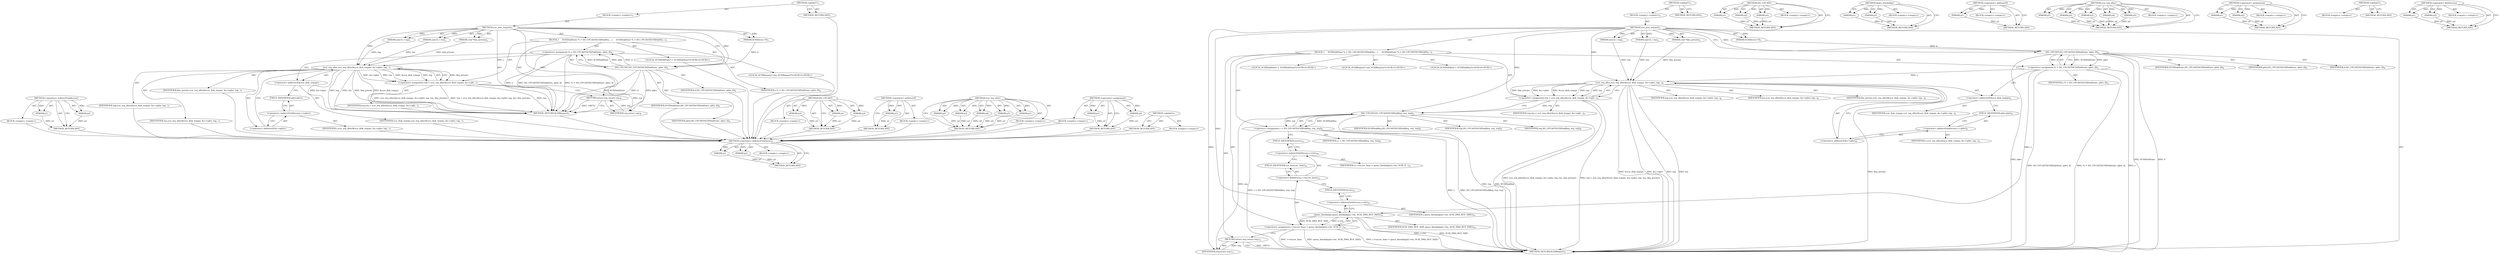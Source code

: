digraph "&lt;global&gt;" {
vulnerable_106 [label=<(METHOD,&lt;operator&gt;.indirectFieldAccess)>];
vulnerable_107 [label=<(PARAM,p1)>];
vulnerable_108 [label=<(PARAM,p2)>];
vulnerable_109 [label=<(BLOCK,&lt;empty&gt;,&lt;empty&gt;)>];
vulnerable_110 [label=<(METHOD_RETURN,ANY)>];
vulnerable_6 [label=<(METHOD,&lt;global&gt;)<SUB>1</SUB>>];
vulnerable_7 [label=<(BLOCK,&lt;empty&gt;,&lt;empty&gt;)<SUB>1</SUB>>];
vulnerable_8 [label=<(METHOD,scsi_new_request)<SUB>1</SUB>>];
vulnerable_9 [label=<(PARAM,SCSIDevice *d)<SUB>1</SUB>>];
vulnerable_10 [label=<(PARAM,uint32_t tag)<SUB>1</SUB>>];
vulnerable_11 [label=<(PARAM,uint32_t lun)<SUB>2</SUB>>];
vulnerable_12 [label=<(PARAM,void *hba_private)<SUB>2</SUB>>];
vulnerable_13 [label=<(BLOCK,{
     SCSIDiskState *s = DO_UPCAST(SCSIDiskSta...,{
     SCSIDiskState *s = DO_UPCAST(SCSIDiskSta...)<SUB>3</SUB>>];
vulnerable_14 [label="<(LOCAL,SCSIDiskState* s: SCSIDiskState*)<SUB>4</SUB>>"];
vulnerable_15 [label=<(&lt;operator&gt;.assignment,*s = DO_UPCAST(SCSIDiskState, qdev, d))<SUB>4</SUB>>];
vulnerable_16 [label=<(IDENTIFIER,s,*s = DO_UPCAST(SCSIDiskState, qdev, d))<SUB>4</SUB>>];
vulnerable_17 [label=<(DO_UPCAST,DO_UPCAST(SCSIDiskState, qdev, d))<SUB>4</SUB>>];
vulnerable_18 [label=<(IDENTIFIER,SCSIDiskState,DO_UPCAST(SCSIDiskState, qdev, d))<SUB>4</SUB>>];
vulnerable_19 [label=<(IDENTIFIER,qdev,DO_UPCAST(SCSIDiskState, qdev, d))<SUB>4</SUB>>];
vulnerable_20 [label=<(IDENTIFIER,d,DO_UPCAST(SCSIDiskState, qdev, d))<SUB>4</SUB>>];
vulnerable_21 [label="<(LOCAL,SCSIRequest* req: SCSIRequest*)<SUB>5</SUB>>"];
vulnerable_22 [label="<(LOCAL,SCSIDiskReq* r: SCSIDiskReq*)<SUB>6</SUB>>"];
vulnerable_23 [label=<(&lt;operator&gt;.assignment,req = scsi_req_alloc(&amp;scsi_disk_reqops, &amp;s-&gt;qde...)<SUB>8</SUB>>];
vulnerable_24 [label=<(IDENTIFIER,req,req = scsi_req_alloc(&amp;scsi_disk_reqops, &amp;s-&gt;qde...)<SUB>8</SUB>>];
vulnerable_25 [label=<(scsi_req_alloc,scsi_req_alloc(&amp;scsi_disk_reqops, &amp;s-&gt;qdev, tag...)<SUB>8</SUB>>];
vulnerable_26 [label=<(&lt;operator&gt;.addressOf,&amp;scsi_disk_reqops)<SUB>8</SUB>>];
vulnerable_27 [label=<(IDENTIFIER,scsi_disk_reqops,scsi_req_alloc(&amp;scsi_disk_reqops, &amp;s-&gt;qdev, tag...)<SUB>8</SUB>>];
vulnerable_28 [label=<(&lt;operator&gt;.addressOf,&amp;s-&gt;qdev)<SUB>8</SUB>>];
vulnerable_29 [label=<(&lt;operator&gt;.indirectFieldAccess,s-&gt;qdev)<SUB>8</SUB>>];
vulnerable_30 [label=<(IDENTIFIER,s,scsi_req_alloc(&amp;scsi_disk_reqops, &amp;s-&gt;qdev, tag...)<SUB>8</SUB>>];
vulnerable_31 [label=<(FIELD_IDENTIFIER,qdev,qdev)<SUB>8</SUB>>];
vulnerable_32 [label=<(IDENTIFIER,tag,scsi_req_alloc(&amp;scsi_disk_reqops, &amp;s-&gt;qdev, tag...)<SUB>8</SUB>>];
vulnerable_33 [label=<(IDENTIFIER,lun,scsi_req_alloc(&amp;scsi_disk_reqops, &amp;s-&gt;qdev, tag...)<SUB>8</SUB>>];
vulnerable_34 [label=<(IDENTIFIER,hba_private,scsi_req_alloc(&amp;scsi_disk_reqops, &amp;s-&gt;qdev, tag...)<SUB>8</SUB>>];
vulnerable_35 [label=<(&lt;operator&gt;.assignment,r = DO_UPCAST(SCSIDiskReq, req, req))<SUB>9</SUB>>];
vulnerable_36 [label=<(IDENTIFIER,r,r = DO_UPCAST(SCSIDiskReq, req, req))<SUB>9</SUB>>];
vulnerable_37 [label=<(DO_UPCAST,DO_UPCAST(SCSIDiskReq, req, req))<SUB>9</SUB>>];
vulnerable_38 [label=<(IDENTIFIER,SCSIDiskReq,DO_UPCAST(SCSIDiskReq, req, req))<SUB>9</SUB>>];
vulnerable_39 [label=<(IDENTIFIER,req,DO_UPCAST(SCSIDiskReq, req, req))<SUB>9</SUB>>];
vulnerable_40 [label=<(IDENTIFIER,req,DO_UPCAST(SCSIDiskReq, req, req))<SUB>9</SUB>>];
vulnerable_41 [label=<(&lt;operator&gt;.assignment,r-&gt;iov.iov_base = qemu_blockalign(s-&gt;bs, SCSI_D...)<SUB>10</SUB>>];
vulnerable_42 [label=<(&lt;operator&gt;.fieldAccess,r-&gt;iov.iov_base)<SUB>10</SUB>>];
vulnerable_43 [label=<(&lt;operator&gt;.indirectFieldAccess,r-&gt;iov)<SUB>10</SUB>>];
vulnerable_44 [label=<(IDENTIFIER,r,r-&gt;iov.iov_base = qemu_blockalign(s-&gt;bs, SCSI_D...)<SUB>10</SUB>>];
vulnerable_45 [label=<(FIELD_IDENTIFIER,iov,iov)<SUB>10</SUB>>];
vulnerable_46 [label=<(FIELD_IDENTIFIER,iov_base,iov_base)<SUB>10</SUB>>];
vulnerable_47 [label=<(qemu_blockalign,qemu_blockalign(s-&gt;bs, SCSI_DMA_BUF_SIZE))<SUB>10</SUB>>];
vulnerable_48 [label=<(&lt;operator&gt;.indirectFieldAccess,s-&gt;bs)<SUB>10</SUB>>];
vulnerable_49 [label=<(IDENTIFIER,s,qemu_blockalign(s-&gt;bs, SCSI_DMA_BUF_SIZE))<SUB>10</SUB>>];
vulnerable_50 [label=<(FIELD_IDENTIFIER,bs,bs)<SUB>10</SUB>>];
vulnerable_51 [label=<(IDENTIFIER,SCSI_DMA_BUF_SIZE,qemu_blockalign(s-&gt;bs, SCSI_DMA_BUF_SIZE))<SUB>10</SUB>>];
vulnerable_52 [label=<(RETURN,return req;,return req;)<SUB>11</SUB>>];
vulnerable_53 [label=<(IDENTIFIER,req,return req;)<SUB>11</SUB>>];
vulnerable_54 [label=<(METHOD_RETURN,SCSIRequest)<SUB>1</SUB>>];
vulnerable_56 [label=<(METHOD_RETURN,ANY)<SUB>1</SUB>>];
vulnerable_88 [label=<(METHOD,DO_UPCAST)>];
vulnerable_89 [label=<(PARAM,p1)>];
vulnerable_90 [label=<(PARAM,p2)>];
vulnerable_91 [label=<(PARAM,p3)>];
vulnerable_92 [label=<(BLOCK,&lt;empty&gt;,&lt;empty&gt;)>];
vulnerable_93 [label=<(METHOD_RETURN,ANY)>];
vulnerable_116 [label=<(METHOD,qemu_blockalign)>];
vulnerable_117 [label=<(PARAM,p1)>];
vulnerable_118 [label=<(PARAM,p2)>];
vulnerable_119 [label=<(BLOCK,&lt;empty&gt;,&lt;empty&gt;)>];
vulnerable_120 [label=<(METHOD_RETURN,ANY)>];
vulnerable_102 [label=<(METHOD,&lt;operator&gt;.addressOf)>];
vulnerable_103 [label=<(PARAM,p1)>];
vulnerable_104 [label=<(BLOCK,&lt;empty&gt;,&lt;empty&gt;)>];
vulnerable_105 [label=<(METHOD_RETURN,ANY)>];
vulnerable_94 [label=<(METHOD,scsi_req_alloc)>];
vulnerable_95 [label=<(PARAM,p1)>];
vulnerable_96 [label=<(PARAM,p2)>];
vulnerable_97 [label=<(PARAM,p3)>];
vulnerable_98 [label=<(PARAM,p4)>];
vulnerable_99 [label=<(PARAM,p5)>];
vulnerable_100 [label=<(BLOCK,&lt;empty&gt;,&lt;empty&gt;)>];
vulnerable_101 [label=<(METHOD_RETURN,ANY)>];
vulnerable_83 [label=<(METHOD,&lt;operator&gt;.assignment)>];
vulnerable_84 [label=<(PARAM,p1)>];
vulnerable_85 [label=<(PARAM,p2)>];
vulnerable_86 [label=<(BLOCK,&lt;empty&gt;,&lt;empty&gt;)>];
vulnerable_87 [label=<(METHOD_RETURN,ANY)>];
vulnerable_77 [label=<(METHOD,&lt;global&gt;)<SUB>1</SUB>>];
vulnerable_78 [label=<(BLOCK,&lt;empty&gt;,&lt;empty&gt;)>];
vulnerable_79 [label=<(METHOD_RETURN,ANY)>];
vulnerable_111 [label=<(METHOD,&lt;operator&gt;.fieldAccess)>];
vulnerable_112 [label=<(PARAM,p1)>];
vulnerable_113 [label=<(PARAM,p2)>];
vulnerable_114 [label=<(BLOCK,&lt;empty&gt;,&lt;empty&gt;)>];
vulnerable_115 [label=<(METHOD_RETURN,ANY)>];
fixed_86 [label=<(METHOD,&lt;operator&gt;.indirectFieldAccess)>];
fixed_87 [label=<(PARAM,p1)>];
fixed_88 [label=<(PARAM,p2)>];
fixed_89 [label=<(BLOCK,&lt;empty&gt;,&lt;empty&gt;)>];
fixed_90 [label=<(METHOD_RETURN,ANY)>];
fixed_6 [label=<(METHOD,&lt;global&gt;)<SUB>1</SUB>>];
fixed_7 [label=<(BLOCK,&lt;empty&gt;,&lt;empty&gt;)<SUB>1</SUB>>];
fixed_8 [label=<(METHOD,scsi_new_request)<SUB>1</SUB>>];
fixed_9 [label=<(PARAM,SCSIDevice *d)<SUB>1</SUB>>];
fixed_10 [label=<(PARAM,uint32_t tag)<SUB>1</SUB>>];
fixed_11 [label=<(PARAM,uint32_t lun)<SUB>2</SUB>>];
fixed_12 [label=<(PARAM,void *hba_private)<SUB>2</SUB>>];
fixed_13 [label=<(BLOCK,{
     SCSIDiskState *s = DO_UPCAST(SCSIDiskSta...,{
     SCSIDiskState *s = DO_UPCAST(SCSIDiskSta...)<SUB>3</SUB>>];
fixed_14 [label="<(LOCAL,SCSIDiskState* s: SCSIDiskState*)<SUB>4</SUB>>"];
fixed_15 [label=<(&lt;operator&gt;.assignment,*s = DO_UPCAST(SCSIDiskState, qdev, d))<SUB>4</SUB>>];
fixed_16 [label=<(IDENTIFIER,s,*s = DO_UPCAST(SCSIDiskState, qdev, d))<SUB>4</SUB>>];
fixed_17 [label=<(DO_UPCAST,DO_UPCAST(SCSIDiskState, qdev, d))<SUB>4</SUB>>];
fixed_18 [label=<(IDENTIFIER,SCSIDiskState,DO_UPCAST(SCSIDiskState, qdev, d))<SUB>4</SUB>>];
fixed_19 [label=<(IDENTIFIER,qdev,DO_UPCAST(SCSIDiskState, qdev, d))<SUB>4</SUB>>];
fixed_20 [label=<(IDENTIFIER,d,DO_UPCAST(SCSIDiskState, qdev, d))<SUB>4</SUB>>];
fixed_21 [label="<(LOCAL,SCSIRequest* req: SCSIRequest*)<SUB>5</SUB>>"];
fixed_22 [label=<(&lt;operator&gt;.assignment,req = scsi_req_alloc(&amp;scsi_disk_reqops, &amp;s-&gt;qde...)<SUB>7</SUB>>];
fixed_23 [label=<(IDENTIFIER,req,req = scsi_req_alloc(&amp;scsi_disk_reqops, &amp;s-&gt;qde...)<SUB>7</SUB>>];
fixed_24 [label=<(scsi_req_alloc,scsi_req_alloc(&amp;scsi_disk_reqops, &amp;s-&gt;qdev, tag...)<SUB>7</SUB>>];
fixed_25 [label=<(&lt;operator&gt;.addressOf,&amp;scsi_disk_reqops)<SUB>7</SUB>>];
fixed_26 [label=<(IDENTIFIER,scsi_disk_reqops,scsi_req_alloc(&amp;scsi_disk_reqops, &amp;s-&gt;qdev, tag...)<SUB>7</SUB>>];
fixed_27 [label=<(&lt;operator&gt;.addressOf,&amp;s-&gt;qdev)<SUB>7</SUB>>];
fixed_28 [label=<(&lt;operator&gt;.indirectFieldAccess,s-&gt;qdev)<SUB>7</SUB>>];
fixed_29 [label=<(IDENTIFIER,s,scsi_req_alloc(&amp;scsi_disk_reqops, &amp;s-&gt;qdev, tag...)<SUB>7</SUB>>];
fixed_30 [label=<(FIELD_IDENTIFIER,qdev,qdev)<SUB>7</SUB>>];
fixed_31 [label=<(IDENTIFIER,tag,scsi_req_alloc(&amp;scsi_disk_reqops, &amp;s-&gt;qdev, tag...)<SUB>7</SUB>>];
fixed_32 [label=<(IDENTIFIER,lun,scsi_req_alloc(&amp;scsi_disk_reqops, &amp;s-&gt;qdev, tag...)<SUB>7</SUB>>];
fixed_33 [label=<(IDENTIFIER,hba_private,scsi_req_alloc(&amp;scsi_disk_reqops, &amp;s-&gt;qdev, tag...)<SUB>7</SUB>>];
fixed_34 [label=<(RETURN,return req;,return req;)<SUB>8</SUB>>];
fixed_35 [label=<(IDENTIFIER,req,return req;)<SUB>8</SUB>>];
fixed_36 [label=<(METHOD_RETURN,SCSIRequest)<SUB>1</SUB>>];
fixed_38 [label=<(METHOD_RETURN,ANY)<SUB>1</SUB>>];
fixed_68 [label=<(METHOD,DO_UPCAST)>];
fixed_69 [label=<(PARAM,p1)>];
fixed_70 [label=<(PARAM,p2)>];
fixed_71 [label=<(PARAM,p3)>];
fixed_72 [label=<(BLOCK,&lt;empty&gt;,&lt;empty&gt;)>];
fixed_73 [label=<(METHOD_RETURN,ANY)>];
fixed_82 [label=<(METHOD,&lt;operator&gt;.addressOf)>];
fixed_83 [label=<(PARAM,p1)>];
fixed_84 [label=<(BLOCK,&lt;empty&gt;,&lt;empty&gt;)>];
fixed_85 [label=<(METHOD_RETURN,ANY)>];
fixed_74 [label=<(METHOD,scsi_req_alloc)>];
fixed_75 [label=<(PARAM,p1)>];
fixed_76 [label=<(PARAM,p2)>];
fixed_77 [label=<(PARAM,p3)>];
fixed_78 [label=<(PARAM,p4)>];
fixed_79 [label=<(PARAM,p5)>];
fixed_80 [label=<(BLOCK,&lt;empty&gt;,&lt;empty&gt;)>];
fixed_81 [label=<(METHOD_RETURN,ANY)>];
fixed_63 [label=<(METHOD,&lt;operator&gt;.assignment)>];
fixed_64 [label=<(PARAM,p1)>];
fixed_65 [label=<(PARAM,p2)>];
fixed_66 [label=<(BLOCK,&lt;empty&gt;,&lt;empty&gt;)>];
fixed_67 [label=<(METHOD_RETURN,ANY)>];
fixed_57 [label=<(METHOD,&lt;global&gt;)<SUB>1</SUB>>];
fixed_58 [label=<(BLOCK,&lt;empty&gt;,&lt;empty&gt;)>];
fixed_59 [label=<(METHOD_RETURN,ANY)>];
vulnerable_106 -> vulnerable_107  [key=0, label="AST: "];
vulnerable_106 -> vulnerable_107  [key=1, label="DDG: "];
vulnerable_106 -> vulnerable_109  [key=0, label="AST: "];
vulnerable_106 -> vulnerable_108  [key=0, label="AST: "];
vulnerable_106 -> vulnerable_108  [key=1, label="DDG: "];
vulnerable_106 -> vulnerable_110  [key=0, label="AST: "];
vulnerable_106 -> vulnerable_110  [key=1, label="CFG: "];
vulnerable_107 -> vulnerable_110  [key=0, label="DDG: p1"];
vulnerable_108 -> vulnerable_110  [key=0, label="DDG: p2"];
vulnerable_6 -> vulnerable_7  [key=0, label="AST: "];
vulnerable_6 -> vulnerable_56  [key=0, label="AST: "];
vulnerable_6 -> vulnerable_56  [key=1, label="CFG: "];
vulnerable_7 -> vulnerable_8  [key=0, label="AST: "];
vulnerable_8 -> vulnerable_9  [key=0, label="AST: "];
vulnerable_8 -> vulnerable_9  [key=1, label="DDG: "];
vulnerable_8 -> vulnerable_10  [key=0, label="AST: "];
vulnerable_8 -> vulnerable_10  [key=1, label="DDG: "];
vulnerable_8 -> vulnerable_11  [key=0, label="AST: "];
vulnerable_8 -> vulnerable_11  [key=1, label="DDG: "];
vulnerable_8 -> vulnerable_12  [key=0, label="AST: "];
vulnerable_8 -> vulnerable_12  [key=1, label="DDG: "];
vulnerable_8 -> vulnerable_13  [key=0, label="AST: "];
vulnerable_8 -> vulnerable_54  [key=0, label="AST: "];
vulnerable_8 -> vulnerable_17  [key=0, label="CFG: "];
vulnerable_8 -> vulnerable_17  [key=1, label="DDG: "];
vulnerable_8 -> vulnerable_53  [key=0, label="DDG: "];
vulnerable_8 -> vulnerable_25  [key=0, label="DDG: "];
vulnerable_8 -> vulnerable_37  [key=0, label="DDG: "];
vulnerable_8 -> vulnerable_47  [key=0, label="DDG: "];
vulnerable_9 -> vulnerable_17  [key=0, label="DDG: d"];
vulnerable_10 -> vulnerable_25  [key=0, label="DDG: tag"];
vulnerable_11 -> vulnerable_25  [key=0, label="DDG: lun"];
vulnerable_12 -> vulnerable_25  [key=0, label="DDG: hba_private"];
vulnerable_13 -> vulnerable_14  [key=0, label="AST: "];
vulnerable_13 -> vulnerable_15  [key=0, label="AST: "];
vulnerable_13 -> vulnerable_21  [key=0, label="AST: "];
vulnerable_13 -> vulnerable_22  [key=0, label="AST: "];
vulnerable_13 -> vulnerable_23  [key=0, label="AST: "];
vulnerable_13 -> vulnerable_35  [key=0, label="AST: "];
vulnerable_13 -> vulnerable_41  [key=0, label="AST: "];
vulnerable_13 -> vulnerable_52  [key=0, label="AST: "];
vulnerable_15 -> vulnerable_16  [key=0, label="AST: "];
vulnerable_15 -> vulnerable_17  [key=0, label="AST: "];
vulnerable_15 -> vulnerable_26  [key=0, label="CFG: "];
vulnerable_15 -> vulnerable_54  [key=0, label="DDG: s"];
vulnerable_15 -> vulnerable_54  [key=1, label="DDG: DO_UPCAST(SCSIDiskState, qdev, d)"];
vulnerable_15 -> vulnerable_54  [key=2, label="DDG: *s = DO_UPCAST(SCSIDiskState, qdev, d)"];
vulnerable_15 -> vulnerable_25  [key=0, label="DDG: s"];
vulnerable_15 -> vulnerable_47  [key=0, label="DDG: s"];
vulnerable_17 -> vulnerable_18  [key=0, label="AST: "];
vulnerable_17 -> vulnerable_19  [key=0, label="AST: "];
vulnerable_17 -> vulnerable_20  [key=0, label="AST: "];
vulnerable_17 -> vulnerable_15  [key=0, label="CFG: "];
vulnerable_17 -> vulnerable_15  [key=1, label="DDG: SCSIDiskState"];
vulnerable_17 -> vulnerable_15  [key=2, label="DDG: qdev"];
vulnerable_17 -> vulnerable_15  [key=3, label="DDG: d"];
vulnerable_17 -> vulnerable_54  [key=0, label="DDG: SCSIDiskState"];
vulnerable_17 -> vulnerable_54  [key=1, label="DDG: d"];
vulnerable_17 -> vulnerable_54  [key=2, label="DDG: qdev"];
vulnerable_23 -> vulnerable_24  [key=0, label="AST: "];
vulnerable_23 -> vulnerable_25  [key=0, label="AST: "];
vulnerable_23 -> vulnerable_37  [key=0, label="CFG: "];
vulnerable_23 -> vulnerable_37  [key=1, label="DDG: req"];
vulnerable_23 -> vulnerable_54  [key=0, label="DDG: scsi_req_alloc(&amp;scsi_disk_reqops, &amp;s-&gt;qdev, tag, lun, hba_private)"];
vulnerable_23 -> vulnerable_54  [key=1, label="DDG: req = scsi_req_alloc(&amp;scsi_disk_reqops, &amp;s-&gt;qdev, tag, lun, hba_private)"];
vulnerable_25 -> vulnerable_26  [key=0, label="AST: "];
vulnerable_25 -> vulnerable_28  [key=0, label="AST: "];
vulnerable_25 -> vulnerable_32  [key=0, label="AST: "];
vulnerable_25 -> vulnerable_33  [key=0, label="AST: "];
vulnerable_25 -> vulnerable_34  [key=0, label="AST: "];
vulnerable_25 -> vulnerable_23  [key=0, label="CFG: "];
vulnerable_25 -> vulnerable_23  [key=1, label="DDG: lun"];
vulnerable_25 -> vulnerable_23  [key=2, label="DDG: hba_private"];
vulnerable_25 -> vulnerable_23  [key=3, label="DDG: &amp;s-&gt;qdev"];
vulnerable_25 -> vulnerable_23  [key=4, label="DDG: &amp;scsi_disk_reqops"];
vulnerable_25 -> vulnerable_23  [key=5, label="DDG: tag"];
vulnerable_25 -> vulnerable_54  [key=0, label="DDG: &amp;scsi_disk_reqops"];
vulnerable_25 -> vulnerable_54  [key=1, label="DDG: &amp;s-&gt;qdev"];
vulnerable_25 -> vulnerable_54  [key=2, label="DDG: tag"];
vulnerable_25 -> vulnerable_54  [key=3, label="DDG: lun"];
vulnerable_25 -> vulnerable_54  [key=4, label="DDG: hba_private"];
vulnerable_26 -> vulnerable_27  [key=0, label="AST: "];
vulnerable_26 -> vulnerable_31  [key=0, label="CFG: "];
vulnerable_28 -> vulnerable_29  [key=0, label="AST: "];
vulnerable_28 -> vulnerable_25  [key=0, label="CFG: "];
vulnerable_29 -> vulnerable_30  [key=0, label="AST: "];
vulnerable_29 -> vulnerable_31  [key=0, label="AST: "];
vulnerable_29 -> vulnerable_28  [key=0, label="CFG: "];
vulnerable_31 -> vulnerable_29  [key=0, label="CFG: "];
vulnerable_35 -> vulnerable_36  [key=0, label="AST: "];
vulnerable_35 -> vulnerable_37  [key=0, label="AST: "];
vulnerable_35 -> vulnerable_45  [key=0, label="CFG: "];
vulnerable_35 -> vulnerable_54  [key=0, label="DDG: r"];
vulnerable_35 -> vulnerable_54  [key=1, label="DDG: DO_UPCAST(SCSIDiskReq, req, req)"];
vulnerable_35 -> vulnerable_54  [key=2, label="DDG: r = DO_UPCAST(SCSIDiskReq, req, req)"];
vulnerable_37 -> vulnerable_38  [key=0, label="AST: "];
vulnerable_37 -> vulnerable_39  [key=0, label="AST: "];
vulnerable_37 -> vulnerable_40  [key=0, label="AST: "];
vulnerable_37 -> vulnerable_35  [key=0, label="CFG: "];
vulnerable_37 -> vulnerable_35  [key=1, label="DDG: SCSIDiskReq"];
vulnerable_37 -> vulnerable_35  [key=2, label="DDG: req"];
vulnerable_37 -> vulnerable_54  [key=0, label="DDG: req"];
vulnerable_37 -> vulnerable_54  [key=1, label="DDG: SCSIDiskReq"];
vulnerable_37 -> vulnerable_53  [key=0, label="DDG: req"];
vulnerable_41 -> vulnerable_42  [key=0, label="AST: "];
vulnerable_41 -> vulnerable_47  [key=0, label="AST: "];
vulnerable_41 -> vulnerable_52  [key=0, label="CFG: "];
vulnerable_41 -> vulnerable_54  [key=0, label="DDG: r-&gt;iov.iov_base"];
vulnerable_41 -> vulnerable_54  [key=1, label="DDG: qemu_blockalign(s-&gt;bs, SCSI_DMA_BUF_SIZE)"];
vulnerable_41 -> vulnerable_54  [key=2, label="DDG: r-&gt;iov.iov_base = qemu_blockalign(s-&gt;bs, SCSI_DMA_BUF_SIZE)"];
vulnerable_42 -> vulnerable_43  [key=0, label="AST: "];
vulnerable_42 -> vulnerable_46  [key=0, label="AST: "];
vulnerable_42 -> vulnerable_50  [key=0, label="CFG: "];
vulnerable_43 -> vulnerable_44  [key=0, label="AST: "];
vulnerable_43 -> vulnerable_45  [key=0, label="AST: "];
vulnerable_43 -> vulnerable_46  [key=0, label="CFG: "];
vulnerable_45 -> vulnerable_43  [key=0, label="CFG: "];
vulnerable_46 -> vulnerable_42  [key=0, label="CFG: "];
vulnerable_47 -> vulnerable_48  [key=0, label="AST: "];
vulnerable_47 -> vulnerable_51  [key=0, label="AST: "];
vulnerable_47 -> vulnerable_41  [key=0, label="CFG: "];
vulnerable_47 -> vulnerable_41  [key=1, label="DDG: s-&gt;bs"];
vulnerable_47 -> vulnerable_41  [key=2, label="DDG: SCSI_DMA_BUF_SIZE"];
vulnerable_47 -> vulnerable_54  [key=0, label="DDG: s-&gt;bs"];
vulnerable_47 -> vulnerable_54  [key=1, label="DDG: SCSI_DMA_BUF_SIZE"];
vulnerable_48 -> vulnerable_49  [key=0, label="AST: "];
vulnerable_48 -> vulnerable_50  [key=0, label="AST: "];
vulnerable_48 -> vulnerable_47  [key=0, label="CFG: "];
vulnerable_50 -> vulnerable_48  [key=0, label="CFG: "];
vulnerable_52 -> vulnerable_53  [key=0, label="AST: "];
vulnerable_52 -> vulnerable_54  [key=0, label="CFG: "];
vulnerable_52 -> vulnerable_54  [key=1, label="DDG: &lt;RET&gt;"];
vulnerable_53 -> vulnerable_52  [key=0, label="DDG: req"];
vulnerable_88 -> vulnerable_89  [key=0, label="AST: "];
vulnerable_88 -> vulnerable_89  [key=1, label="DDG: "];
vulnerable_88 -> vulnerable_92  [key=0, label="AST: "];
vulnerable_88 -> vulnerable_90  [key=0, label="AST: "];
vulnerable_88 -> vulnerable_90  [key=1, label="DDG: "];
vulnerable_88 -> vulnerable_93  [key=0, label="AST: "];
vulnerable_88 -> vulnerable_93  [key=1, label="CFG: "];
vulnerable_88 -> vulnerable_91  [key=0, label="AST: "];
vulnerable_88 -> vulnerable_91  [key=1, label="DDG: "];
vulnerable_89 -> vulnerable_93  [key=0, label="DDG: p1"];
vulnerable_90 -> vulnerable_93  [key=0, label="DDG: p2"];
vulnerable_91 -> vulnerable_93  [key=0, label="DDG: p3"];
vulnerable_116 -> vulnerable_117  [key=0, label="AST: "];
vulnerable_116 -> vulnerable_117  [key=1, label="DDG: "];
vulnerable_116 -> vulnerable_119  [key=0, label="AST: "];
vulnerable_116 -> vulnerable_118  [key=0, label="AST: "];
vulnerable_116 -> vulnerable_118  [key=1, label="DDG: "];
vulnerable_116 -> vulnerable_120  [key=0, label="AST: "];
vulnerable_116 -> vulnerable_120  [key=1, label="CFG: "];
vulnerable_117 -> vulnerable_120  [key=0, label="DDG: p1"];
vulnerable_118 -> vulnerable_120  [key=0, label="DDG: p2"];
vulnerable_102 -> vulnerable_103  [key=0, label="AST: "];
vulnerable_102 -> vulnerable_103  [key=1, label="DDG: "];
vulnerable_102 -> vulnerable_104  [key=0, label="AST: "];
vulnerable_102 -> vulnerable_105  [key=0, label="AST: "];
vulnerable_102 -> vulnerable_105  [key=1, label="CFG: "];
vulnerable_103 -> vulnerable_105  [key=0, label="DDG: p1"];
vulnerable_94 -> vulnerable_95  [key=0, label="AST: "];
vulnerable_94 -> vulnerable_95  [key=1, label="DDG: "];
vulnerable_94 -> vulnerable_100  [key=0, label="AST: "];
vulnerable_94 -> vulnerable_96  [key=0, label="AST: "];
vulnerable_94 -> vulnerable_96  [key=1, label="DDG: "];
vulnerable_94 -> vulnerable_101  [key=0, label="AST: "];
vulnerable_94 -> vulnerable_101  [key=1, label="CFG: "];
vulnerable_94 -> vulnerable_97  [key=0, label="AST: "];
vulnerable_94 -> vulnerable_97  [key=1, label="DDG: "];
vulnerable_94 -> vulnerable_98  [key=0, label="AST: "];
vulnerable_94 -> vulnerable_98  [key=1, label="DDG: "];
vulnerable_94 -> vulnerable_99  [key=0, label="AST: "];
vulnerable_94 -> vulnerable_99  [key=1, label="DDG: "];
vulnerable_95 -> vulnerable_101  [key=0, label="DDG: p1"];
vulnerable_96 -> vulnerable_101  [key=0, label="DDG: p2"];
vulnerable_97 -> vulnerable_101  [key=0, label="DDG: p3"];
vulnerable_98 -> vulnerable_101  [key=0, label="DDG: p4"];
vulnerable_99 -> vulnerable_101  [key=0, label="DDG: p5"];
vulnerable_83 -> vulnerable_84  [key=0, label="AST: "];
vulnerable_83 -> vulnerable_84  [key=1, label="DDG: "];
vulnerable_83 -> vulnerable_86  [key=0, label="AST: "];
vulnerable_83 -> vulnerable_85  [key=0, label="AST: "];
vulnerable_83 -> vulnerable_85  [key=1, label="DDG: "];
vulnerable_83 -> vulnerable_87  [key=0, label="AST: "];
vulnerable_83 -> vulnerable_87  [key=1, label="CFG: "];
vulnerable_84 -> vulnerable_87  [key=0, label="DDG: p1"];
vulnerable_85 -> vulnerable_87  [key=0, label="DDG: p2"];
vulnerable_77 -> vulnerable_78  [key=0, label="AST: "];
vulnerable_77 -> vulnerable_79  [key=0, label="AST: "];
vulnerable_77 -> vulnerable_79  [key=1, label="CFG: "];
vulnerable_111 -> vulnerable_112  [key=0, label="AST: "];
vulnerable_111 -> vulnerable_112  [key=1, label="DDG: "];
vulnerable_111 -> vulnerable_114  [key=0, label="AST: "];
vulnerable_111 -> vulnerable_113  [key=0, label="AST: "];
vulnerable_111 -> vulnerable_113  [key=1, label="DDG: "];
vulnerable_111 -> vulnerable_115  [key=0, label="AST: "];
vulnerable_111 -> vulnerable_115  [key=1, label="CFG: "];
vulnerable_112 -> vulnerable_115  [key=0, label="DDG: p1"];
vulnerable_113 -> vulnerable_115  [key=0, label="DDG: p2"];
fixed_86 -> fixed_87  [key=0, label="AST: "];
fixed_86 -> fixed_87  [key=1, label="DDG: "];
fixed_86 -> fixed_89  [key=0, label="AST: "];
fixed_86 -> fixed_88  [key=0, label="AST: "];
fixed_86 -> fixed_88  [key=1, label="DDG: "];
fixed_86 -> fixed_90  [key=0, label="AST: "];
fixed_86 -> fixed_90  [key=1, label="CFG: "];
fixed_87 -> fixed_90  [key=0, label="DDG: p1"];
fixed_88 -> fixed_90  [key=0, label="DDG: p2"];
fixed_89 -> vulnerable_106  [key=0];
fixed_90 -> vulnerable_106  [key=0];
fixed_6 -> fixed_7  [key=0, label="AST: "];
fixed_6 -> fixed_38  [key=0, label="AST: "];
fixed_6 -> fixed_38  [key=1, label="CFG: "];
fixed_7 -> fixed_8  [key=0, label="AST: "];
fixed_8 -> fixed_9  [key=0, label="AST: "];
fixed_8 -> fixed_9  [key=1, label="DDG: "];
fixed_8 -> fixed_10  [key=0, label="AST: "];
fixed_8 -> fixed_10  [key=1, label="DDG: "];
fixed_8 -> fixed_11  [key=0, label="AST: "];
fixed_8 -> fixed_11  [key=1, label="DDG: "];
fixed_8 -> fixed_12  [key=0, label="AST: "];
fixed_8 -> fixed_12  [key=1, label="DDG: "];
fixed_8 -> fixed_13  [key=0, label="AST: "];
fixed_8 -> fixed_36  [key=0, label="AST: "];
fixed_8 -> fixed_17  [key=0, label="CFG: "];
fixed_8 -> fixed_17  [key=1, label="DDG: "];
fixed_8 -> fixed_35  [key=0, label="DDG: "];
fixed_8 -> fixed_24  [key=0, label="DDG: "];
fixed_9 -> fixed_17  [key=0, label="DDG: d"];
fixed_10 -> fixed_24  [key=0, label="DDG: tag"];
fixed_11 -> fixed_24  [key=0, label="DDG: lun"];
fixed_12 -> fixed_24  [key=0, label="DDG: hba_private"];
fixed_13 -> fixed_14  [key=0, label="AST: "];
fixed_13 -> fixed_15  [key=0, label="AST: "];
fixed_13 -> fixed_21  [key=0, label="AST: "];
fixed_13 -> fixed_22  [key=0, label="AST: "];
fixed_13 -> fixed_34  [key=0, label="AST: "];
fixed_14 -> vulnerable_106  [key=0];
fixed_15 -> fixed_16  [key=0, label="AST: "];
fixed_15 -> fixed_17  [key=0, label="AST: "];
fixed_15 -> fixed_25  [key=0, label="CFG: "];
fixed_15 -> fixed_36  [key=0, label="DDG: s"];
fixed_15 -> fixed_36  [key=1, label="DDG: DO_UPCAST(SCSIDiskState, qdev, d)"];
fixed_15 -> fixed_36  [key=2, label="DDG: *s = DO_UPCAST(SCSIDiskState, qdev, d)"];
fixed_15 -> fixed_24  [key=0, label="DDG: s"];
fixed_16 -> vulnerable_106  [key=0];
fixed_17 -> fixed_18  [key=0, label="AST: "];
fixed_17 -> fixed_19  [key=0, label="AST: "];
fixed_17 -> fixed_20  [key=0, label="AST: "];
fixed_17 -> fixed_15  [key=0, label="CFG: "];
fixed_17 -> fixed_15  [key=1, label="DDG: SCSIDiskState"];
fixed_17 -> fixed_15  [key=2, label="DDG: qdev"];
fixed_17 -> fixed_15  [key=3, label="DDG: d"];
fixed_17 -> fixed_36  [key=0, label="DDG: SCSIDiskState"];
fixed_17 -> fixed_36  [key=1, label="DDG: d"];
fixed_17 -> fixed_36  [key=2, label="DDG: qdev"];
fixed_18 -> vulnerable_106  [key=0];
fixed_19 -> vulnerable_106  [key=0];
fixed_20 -> vulnerable_106  [key=0];
fixed_21 -> vulnerable_106  [key=0];
fixed_22 -> fixed_23  [key=0, label="AST: "];
fixed_22 -> fixed_24  [key=0, label="AST: "];
fixed_22 -> fixed_34  [key=0, label="CFG: "];
fixed_22 -> fixed_36  [key=0, label="DDG: req"];
fixed_22 -> fixed_36  [key=1, label="DDG: scsi_req_alloc(&amp;scsi_disk_reqops, &amp;s-&gt;qdev, tag, lun, hba_private)"];
fixed_22 -> fixed_36  [key=2, label="DDG: req = scsi_req_alloc(&amp;scsi_disk_reqops, &amp;s-&gt;qdev, tag, lun, hba_private)"];
fixed_22 -> fixed_35  [key=0, label="DDG: req"];
fixed_23 -> vulnerable_106  [key=0];
fixed_24 -> fixed_25  [key=0, label="AST: "];
fixed_24 -> fixed_27  [key=0, label="AST: "];
fixed_24 -> fixed_31  [key=0, label="AST: "];
fixed_24 -> fixed_32  [key=0, label="AST: "];
fixed_24 -> fixed_33  [key=0, label="AST: "];
fixed_24 -> fixed_22  [key=0, label="CFG: "];
fixed_24 -> fixed_22  [key=1, label="DDG: hba_private"];
fixed_24 -> fixed_22  [key=2, label="DDG: &amp;s-&gt;qdev"];
fixed_24 -> fixed_22  [key=3, label="DDG: lun"];
fixed_24 -> fixed_22  [key=4, label="DDG: &amp;scsi_disk_reqops"];
fixed_24 -> fixed_22  [key=5, label="DDG: tag"];
fixed_24 -> fixed_36  [key=0, label="DDG: &amp;scsi_disk_reqops"];
fixed_24 -> fixed_36  [key=1, label="DDG: &amp;s-&gt;qdev"];
fixed_24 -> fixed_36  [key=2, label="DDG: tag"];
fixed_24 -> fixed_36  [key=3, label="DDG: lun"];
fixed_24 -> fixed_36  [key=4, label="DDG: hba_private"];
fixed_25 -> fixed_26  [key=0, label="AST: "];
fixed_25 -> fixed_30  [key=0, label="CFG: "];
fixed_26 -> vulnerable_106  [key=0];
fixed_27 -> fixed_28  [key=0, label="AST: "];
fixed_27 -> fixed_24  [key=0, label="CFG: "];
fixed_28 -> fixed_29  [key=0, label="AST: "];
fixed_28 -> fixed_30  [key=0, label="AST: "];
fixed_28 -> fixed_27  [key=0, label="CFG: "];
fixed_29 -> vulnerable_106  [key=0];
fixed_30 -> fixed_28  [key=0, label="CFG: "];
fixed_31 -> vulnerable_106  [key=0];
fixed_32 -> vulnerable_106  [key=0];
fixed_33 -> vulnerable_106  [key=0];
fixed_34 -> fixed_35  [key=0, label="AST: "];
fixed_34 -> fixed_36  [key=0, label="CFG: "];
fixed_34 -> fixed_36  [key=1, label="DDG: &lt;RET&gt;"];
fixed_35 -> fixed_34  [key=0, label="DDG: req"];
fixed_36 -> vulnerable_106  [key=0];
fixed_38 -> vulnerable_106  [key=0];
fixed_68 -> fixed_69  [key=0, label="AST: "];
fixed_68 -> fixed_69  [key=1, label="DDG: "];
fixed_68 -> fixed_72  [key=0, label="AST: "];
fixed_68 -> fixed_70  [key=0, label="AST: "];
fixed_68 -> fixed_70  [key=1, label="DDG: "];
fixed_68 -> fixed_73  [key=0, label="AST: "];
fixed_68 -> fixed_73  [key=1, label="CFG: "];
fixed_68 -> fixed_71  [key=0, label="AST: "];
fixed_68 -> fixed_71  [key=1, label="DDG: "];
fixed_69 -> fixed_73  [key=0, label="DDG: p1"];
fixed_70 -> fixed_73  [key=0, label="DDG: p2"];
fixed_71 -> fixed_73  [key=0, label="DDG: p3"];
fixed_72 -> vulnerable_106  [key=0];
fixed_73 -> vulnerable_106  [key=0];
fixed_82 -> fixed_83  [key=0, label="AST: "];
fixed_82 -> fixed_83  [key=1, label="DDG: "];
fixed_82 -> fixed_84  [key=0, label="AST: "];
fixed_82 -> fixed_85  [key=0, label="AST: "];
fixed_82 -> fixed_85  [key=1, label="CFG: "];
fixed_83 -> fixed_85  [key=0, label="DDG: p1"];
fixed_84 -> vulnerable_106  [key=0];
fixed_85 -> vulnerable_106  [key=0];
fixed_74 -> fixed_75  [key=0, label="AST: "];
fixed_74 -> fixed_75  [key=1, label="DDG: "];
fixed_74 -> fixed_80  [key=0, label="AST: "];
fixed_74 -> fixed_76  [key=0, label="AST: "];
fixed_74 -> fixed_76  [key=1, label="DDG: "];
fixed_74 -> fixed_81  [key=0, label="AST: "];
fixed_74 -> fixed_81  [key=1, label="CFG: "];
fixed_74 -> fixed_77  [key=0, label="AST: "];
fixed_74 -> fixed_77  [key=1, label="DDG: "];
fixed_74 -> fixed_78  [key=0, label="AST: "];
fixed_74 -> fixed_78  [key=1, label="DDG: "];
fixed_74 -> fixed_79  [key=0, label="AST: "];
fixed_74 -> fixed_79  [key=1, label="DDG: "];
fixed_75 -> fixed_81  [key=0, label="DDG: p1"];
fixed_76 -> fixed_81  [key=0, label="DDG: p2"];
fixed_77 -> fixed_81  [key=0, label="DDG: p3"];
fixed_78 -> fixed_81  [key=0, label="DDG: p4"];
fixed_79 -> fixed_81  [key=0, label="DDG: p5"];
fixed_80 -> vulnerable_106  [key=0];
fixed_81 -> vulnerable_106  [key=0];
fixed_63 -> fixed_64  [key=0, label="AST: "];
fixed_63 -> fixed_64  [key=1, label="DDG: "];
fixed_63 -> fixed_66  [key=0, label="AST: "];
fixed_63 -> fixed_65  [key=0, label="AST: "];
fixed_63 -> fixed_65  [key=1, label="DDG: "];
fixed_63 -> fixed_67  [key=0, label="AST: "];
fixed_63 -> fixed_67  [key=1, label="CFG: "];
fixed_64 -> fixed_67  [key=0, label="DDG: p1"];
fixed_65 -> fixed_67  [key=0, label="DDG: p2"];
fixed_66 -> vulnerable_106  [key=0];
fixed_67 -> vulnerable_106  [key=0];
fixed_57 -> fixed_58  [key=0, label="AST: "];
fixed_57 -> fixed_59  [key=0, label="AST: "];
fixed_57 -> fixed_59  [key=1, label="CFG: "];
fixed_58 -> vulnerable_106  [key=0];
fixed_59 -> vulnerable_106  [key=0];
}
